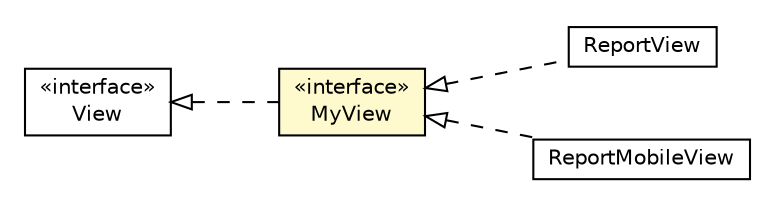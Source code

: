 #!/usr/local/bin/dot
#
# Class diagram 
# Generated by UMLGraph version R5_6-24-gf6e263 (http://www.umlgraph.org/)
#

digraph G {
	edge [fontname="Helvetica",fontsize=10,labelfontname="Helvetica",labelfontsize=10];
	node [fontname="Helvetica",fontsize=10,shape=plaintext];
	nodesep=0.25;
	ranksep=0.5;
	rankdir=LR;
	// com.gwtplatform.mvp.client.View
	c329551 [label=<<table title="com.gwtplatform.mvp.client.View" border="0" cellborder="1" cellspacing="0" cellpadding="2" port="p" href="../../../../mvp/client/View.html">
		<tr><td><table border="0" cellspacing="0" cellpadding="1">
<tr><td align="center" balign="center"> &#171;interface&#187; </td></tr>
<tr><td align="center" balign="center"> View </td></tr>
		</table></td></tr>
		</table>>, URL="../../../../mvp/client/View.html", fontname="Helvetica", fontcolor="black", fontsize=10.0];
	// com.gwtplatform.carstore.client.application.report.ReportView
	c329883 [label=<<table title="com.gwtplatform.carstore.client.application.report.ReportView" border="0" cellborder="1" cellspacing="0" cellpadding="2" port="p" href="./ReportView.html">
		<tr><td><table border="0" cellspacing="0" cellpadding="1">
<tr><td align="center" balign="center"> ReportView </td></tr>
		</table></td></tr>
		</table>>, URL="./ReportView.html", fontname="Helvetica", fontcolor="black", fontsize=10.0];
	// com.gwtplatform.carstore.client.application.report.ReportPresenter.MyView
	c329885 [label=<<table title="com.gwtplatform.carstore.client.application.report.ReportPresenter.MyView" border="0" cellborder="1" cellspacing="0" cellpadding="2" port="p" bgcolor="lemonChiffon" href="./ReportPresenter.MyView.html">
		<tr><td><table border="0" cellspacing="0" cellpadding="1">
<tr><td align="center" balign="center"> &#171;interface&#187; </td></tr>
<tr><td align="center" balign="center"> MyView </td></tr>
		</table></td></tr>
		</table>>, URL="./ReportPresenter.MyView.html", fontname="Helvetica", fontcolor="black", fontsize=10.0];
	// com.gwtplatform.carstore.client.application.report.ReportMobileView
	c329888 [label=<<table title="com.gwtplatform.carstore.client.application.report.ReportMobileView" border="0" cellborder="1" cellspacing="0" cellpadding="2" port="p" href="./ReportMobileView.html">
		<tr><td><table border="0" cellspacing="0" cellpadding="1">
<tr><td align="center" balign="center"> ReportMobileView </td></tr>
		</table></td></tr>
		</table>>, URL="./ReportMobileView.html", fontname="Helvetica", fontcolor="black", fontsize=10.0];
	//com.gwtplatform.carstore.client.application.report.ReportView implements com.gwtplatform.carstore.client.application.report.ReportPresenter.MyView
	c329885:p -> c329883:p [dir=back,arrowtail=empty,style=dashed];
	//com.gwtplatform.carstore.client.application.report.ReportPresenter.MyView implements com.gwtplatform.mvp.client.View
	c329551:p -> c329885:p [dir=back,arrowtail=empty,style=dashed];
	//com.gwtplatform.carstore.client.application.report.ReportMobileView implements com.gwtplatform.carstore.client.application.report.ReportPresenter.MyView
	c329885:p -> c329888:p [dir=back,arrowtail=empty,style=dashed];
}

